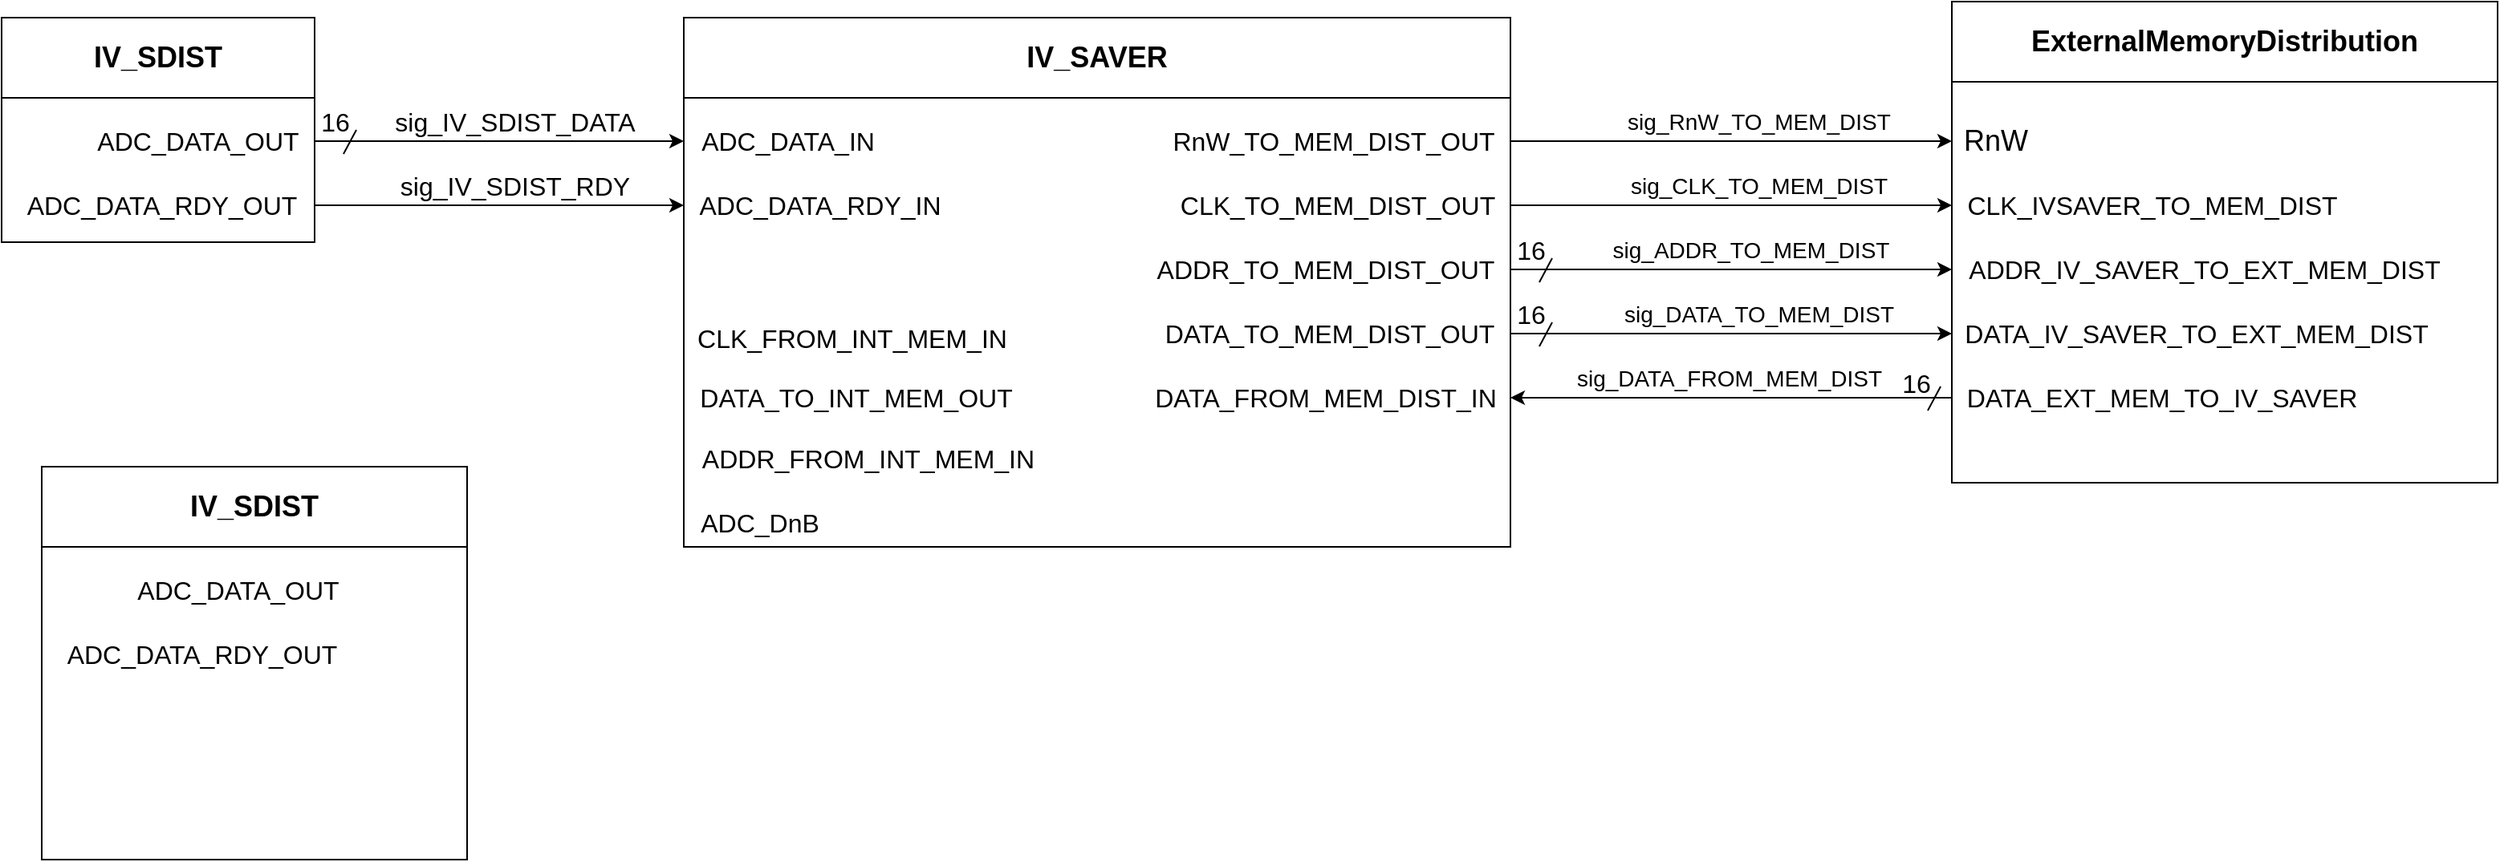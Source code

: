 <mxfile version="24.8.0">
  <diagram name="Side-1" id="_oTLftNo8-tSvcQXOv2-">
    <mxGraphModel dx="1259" dy="662" grid="1" gridSize="5" guides="1" tooltips="1" connect="1" arrows="1" fold="1" page="1" pageScale="1" pageWidth="827" pageHeight="1169" math="0" shadow="0">
      <root>
        <mxCell id="0" />
        <mxCell id="1" parent="0" />
        <mxCell id="xJy_BAHci_6QRdnQFg_u-1" value="&lt;font style=&quot;font-size: 18px;&quot;&gt;IV_SAVER&lt;/font&gt;" style="swimlane;whiteSpace=wrap;html=1;startSize=50;" vertex="1" parent="1">
          <mxGeometry x="490" y="290" width="515" height="330" as="geometry" />
        </mxCell>
        <mxCell id="xJy_BAHci_6QRdnQFg_u-2" value="&lt;span style=&quot;font-size: 16px;&quot;&gt;RnW_TO_MEM_DIST_OUT&lt;/span&gt;" style="text;html=1;align=center;verticalAlign=middle;whiteSpace=wrap;rounded=0;" vertex="1" parent="xJy_BAHci_6QRdnQFg_u-1">
          <mxGeometry x="295" y="67" width="220" height="20" as="geometry" />
        </mxCell>
        <mxCell id="xJy_BAHci_6QRdnQFg_u-3" value="&lt;span style=&quot;font-size: 16px;&quot;&gt;CLK_TO_MEM_DIST_OUT&lt;/span&gt;" style="text;html=1;align=center;verticalAlign=middle;whiteSpace=wrap;rounded=0;" vertex="1" parent="xJy_BAHci_6QRdnQFg_u-1">
          <mxGeometry x="300" y="107" width="215" height="20" as="geometry" />
        </mxCell>
        <mxCell id="xJy_BAHci_6QRdnQFg_u-4" value="&lt;span style=&quot;font-size: 16px;&quot;&gt;ADDR_TO_MEM_DIST_OUT&lt;/span&gt;" style="text;html=1;align=center;verticalAlign=middle;whiteSpace=wrap;rounded=0;" vertex="1" parent="xJy_BAHci_6QRdnQFg_u-1">
          <mxGeometry x="285" y="147" width="230" height="20" as="geometry" />
        </mxCell>
        <mxCell id="xJy_BAHci_6QRdnQFg_u-5" value="&lt;span style=&quot;font-size: 16px;&quot;&gt;DATA_TO_MEM_DIST_OUT&lt;/span&gt;" style="text;html=1;align=center;verticalAlign=middle;whiteSpace=wrap;rounded=0;" vertex="1" parent="xJy_BAHci_6QRdnQFg_u-1">
          <mxGeometry x="290" y="187" width="225" height="20" as="geometry" />
        </mxCell>
        <mxCell id="xJy_BAHci_6QRdnQFg_u-6" value="&lt;span style=&quot;font-size: 16px;&quot;&gt;DATA_FROM_MEM_DIST_IN&lt;/span&gt;" style="text;html=1;align=center;verticalAlign=middle;whiteSpace=wrap;rounded=0;" vertex="1" parent="xJy_BAHci_6QRdnQFg_u-1">
          <mxGeometry x="285" y="227" width="230" height="20" as="geometry" />
        </mxCell>
        <mxCell id="xJy_BAHci_6QRdnQFg_u-7" value="&lt;span style=&quot;font-size: 16px;&quot;&gt;CLK_FROM_INT_MEM_IN&lt;/span&gt;" style="text;html=1;align=center;verticalAlign=middle;whiteSpace=wrap;rounded=0;" vertex="1" parent="xJy_BAHci_6QRdnQFg_u-1">
          <mxGeometry y="190" width="210" height="20" as="geometry" />
        </mxCell>
        <mxCell id="xJy_BAHci_6QRdnQFg_u-8" value="&lt;span style=&quot;font-size: 16px;&quot;&gt;ADDR_FROM_INT_MEM_IN&lt;/span&gt;" style="text;html=1;align=center;verticalAlign=middle;whiteSpace=wrap;rounded=0;" vertex="1" parent="xJy_BAHci_6QRdnQFg_u-1">
          <mxGeometry y="265" width="230" height="20" as="geometry" />
        </mxCell>
        <mxCell id="xJy_BAHci_6QRdnQFg_u-9" value="&lt;span style=&quot;font-size: 16px;&quot;&gt;DATA_TO_INT_MEM_OUT&lt;/span&gt;" style="text;html=1;align=center;verticalAlign=middle;whiteSpace=wrap;rounded=0;" vertex="1" parent="xJy_BAHci_6QRdnQFg_u-1">
          <mxGeometry y="227" width="215" height="20" as="geometry" />
        </mxCell>
        <mxCell id="xJy_BAHci_6QRdnQFg_u-10" value="&lt;span style=&quot;font-size: 16px;&quot;&gt;ADC_DnB&lt;/span&gt;" style="text;html=1;align=center;verticalAlign=middle;whiteSpace=wrap;rounded=0;" vertex="1" parent="xJy_BAHci_6QRdnQFg_u-1">
          <mxGeometry y="305" width="95" height="20" as="geometry" />
        </mxCell>
        <mxCell id="xJy_BAHci_6QRdnQFg_u-11" value="&lt;span style=&quot;font-size: 16px;&quot;&gt;ADC_DATA_IN&lt;/span&gt;" style="text;html=1;align=center;verticalAlign=middle;whiteSpace=wrap;rounded=0;" vertex="1" parent="xJy_BAHci_6QRdnQFg_u-1">
          <mxGeometry y="67" width="130" height="20" as="geometry" />
        </mxCell>
        <mxCell id="xJy_BAHci_6QRdnQFg_u-12" value="&lt;span style=&quot;font-size: 16px;&quot;&gt;ADC_DATA_RDY_IN&lt;/span&gt;" style="text;html=1;align=center;verticalAlign=middle;whiteSpace=wrap;rounded=0;" vertex="1" parent="xJy_BAHci_6QRdnQFg_u-1">
          <mxGeometry y="107" width="170" height="20" as="geometry" />
        </mxCell>
        <mxCell id="xJy_BAHci_6QRdnQFg_u-13" value="&lt;font style=&quot;font-size: 14px;&quot;&gt;sig_RnW_TO_MEM_DIST&lt;/font&gt;" style="text;html=1;align=center;verticalAlign=middle;whiteSpace=wrap;rounded=0;fontSize=14;" vertex="1" parent="1">
          <mxGeometry x="1075" y="345" width="170" height="20" as="geometry" />
        </mxCell>
        <mxCell id="xJy_BAHci_6QRdnQFg_u-14" value="sig_CLK_TO_MEM_DIST" style="text;html=1;align=center;verticalAlign=middle;whiteSpace=wrap;rounded=0;fontSize=14;" vertex="1" parent="1">
          <mxGeometry x="1065" y="385" width="190" height="20" as="geometry" />
        </mxCell>
        <mxCell id="xJy_BAHci_6QRdnQFg_u-15" value="&lt;font style=&quot;font-size: 14px;&quot;&gt;sig_ADDR_TO_MEM_DIST&lt;/font&gt;" style="text;html=1;align=center;verticalAlign=middle;whiteSpace=wrap;rounded=0;fontSize=14;" vertex="1" parent="1">
          <mxGeometry x="1060" y="425" width="190" height="20" as="geometry" />
        </mxCell>
        <mxCell id="xJy_BAHci_6QRdnQFg_u-16" value="&lt;font style=&quot;font-size: 14px;&quot;&gt;sig_DATA_TO_MEM_DIST&lt;/font&gt;" style="text;html=1;align=center;verticalAlign=middle;whiteSpace=wrap;rounded=0;fontSize=14;" vertex="1" parent="1">
          <mxGeometry x="1075" y="465" width="170" height="20" as="geometry" />
        </mxCell>
        <mxCell id="xJy_BAHci_6QRdnQFg_u-17" value="&lt;font style=&quot;font-size: 14px;&quot;&gt;sig_DATA_FROM_MEM_DIST&lt;/font&gt;" style="text;html=1;align=center;verticalAlign=middle;whiteSpace=wrap;rounded=0;fontSize=14;" vertex="1" parent="1">
          <mxGeometry x="1039" y="505" width="205" height="20" as="geometry" />
        </mxCell>
        <mxCell id="xJy_BAHci_6QRdnQFg_u-18" value="&lt;font style=&quot;font-size: 16px;&quot;&gt;16&lt;/font&gt;" style="text;html=1;align=center;verticalAlign=middle;whiteSpace=wrap;rounded=0;" vertex="1" parent="1">
          <mxGeometry x="1005" y="425" width="26" height="20" as="geometry" />
        </mxCell>
        <mxCell id="xJy_BAHci_6QRdnQFg_u-20" value="" style="endArrow=none;html=1;rounded=0;" edge="1" parent="1">
          <mxGeometry width="50" height="50" relative="1" as="geometry">
            <mxPoint x="1023" y="455" as="sourcePoint" />
            <mxPoint x="1031" y="440" as="targetPoint" />
          </mxGeometry>
        </mxCell>
        <mxCell id="xJy_BAHci_6QRdnQFg_u-34" value="&lt;font style=&quot;font-size: 18px;&quot;&gt;ExternalMemoryDistribution&lt;/font&gt;" style="swimlane;whiteSpace=wrap;html=1;startSize=50;" vertex="1" parent="1">
          <mxGeometry x="1280" y="280" width="340" height="300" as="geometry" />
        </mxCell>
        <mxCell id="xJy_BAHci_6QRdnQFg_u-35" value="&lt;font style=&quot;font-size: 18px;&quot;&gt;RnW&lt;/font&gt;" style="text;html=1;align=center;verticalAlign=middle;whiteSpace=wrap;rounded=0;" vertex="1" parent="xJy_BAHci_6QRdnQFg_u-34">
          <mxGeometry y="77" width="55" height="20" as="geometry" />
        </mxCell>
        <mxCell id="xJy_BAHci_6QRdnQFg_u-36" value="&lt;span style=&quot;font-size: 16px;&quot;&gt;CLK_IVSAVER_TO_MEM_DIST&lt;/span&gt;" style="text;html=1;align=center;verticalAlign=middle;whiteSpace=wrap;rounded=0;" vertex="1" parent="xJy_BAHci_6QRdnQFg_u-34">
          <mxGeometry y="117" width="250" height="20" as="geometry" />
        </mxCell>
        <mxCell id="xJy_BAHci_6QRdnQFg_u-37" value="&lt;span style=&quot;font-size: 16px;&quot;&gt;ADDR_IV_SAVER_TO_EXT_MEM_DIST&lt;/span&gt;" style="text;html=1;align=center;verticalAlign=middle;whiteSpace=wrap;rounded=0;" vertex="1" parent="xJy_BAHci_6QRdnQFg_u-34">
          <mxGeometry y="157" width="315" height="20" as="geometry" />
        </mxCell>
        <mxCell id="xJy_BAHci_6QRdnQFg_u-38" value="&lt;span style=&quot;font-size: 16px;&quot;&gt;DATA_IV_SAVER_TO_EXT_MEM_DIST&lt;/span&gt;" style="text;html=1;align=center;verticalAlign=middle;whiteSpace=wrap;rounded=0;" vertex="1" parent="xJy_BAHci_6QRdnQFg_u-34">
          <mxGeometry y="197" width="305" height="20" as="geometry" />
        </mxCell>
        <mxCell id="xJy_BAHci_6QRdnQFg_u-39" value="&lt;span style=&quot;font-size: 16px;&quot;&gt;DATA_EXT_MEM_TO_IV_SAVER&lt;/span&gt;" style="text;html=1;align=center;verticalAlign=middle;whiteSpace=wrap;rounded=0;" vertex="1" parent="xJy_BAHci_6QRdnQFg_u-34">
          <mxGeometry y="237" width="262" height="20" as="geometry" />
        </mxCell>
        <mxCell id="xJy_BAHci_6QRdnQFg_u-40" style="edgeStyle=orthogonalEdgeStyle;rounded=0;orthogonalLoop=1;jettySize=auto;html=1;" edge="1" parent="1" source="xJy_BAHci_6QRdnQFg_u-2" target="xJy_BAHci_6QRdnQFg_u-35">
          <mxGeometry relative="1" as="geometry" />
        </mxCell>
        <mxCell id="xJy_BAHci_6QRdnQFg_u-41" style="edgeStyle=orthogonalEdgeStyle;rounded=0;orthogonalLoop=1;jettySize=auto;html=1;" edge="1" parent="1" source="xJy_BAHci_6QRdnQFg_u-3" target="xJy_BAHci_6QRdnQFg_u-36">
          <mxGeometry relative="1" as="geometry" />
        </mxCell>
        <mxCell id="xJy_BAHci_6QRdnQFg_u-42" style="edgeStyle=orthogonalEdgeStyle;rounded=0;orthogonalLoop=1;jettySize=auto;html=1;" edge="1" parent="1" source="xJy_BAHci_6QRdnQFg_u-4" target="xJy_BAHci_6QRdnQFg_u-37">
          <mxGeometry relative="1" as="geometry" />
        </mxCell>
        <mxCell id="xJy_BAHci_6QRdnQFg_u-44" style="edgeStyle=orthogonalEdgeStyle;rounded=0;orthogonalLoop=1;jettySize=auto;html=1;" edge="1" parent="1" source="xJy_BAHci_6QRdnQFg_u-5" target="xJy_BAHci_6QRdnQFg_u-38">
          <mxGeometry relative="1" as="geometry" />
        </mxCell>
        <mxCell id="xJy_BAHci_6QRdnQFg_u-45" value="&lt;font style=&quot;font-size: 16px;&quot;&gt;16&lt;/font&gt;" style="text;html=1;align=center;verticalAlign=middle;whiteSpace=wrap;rounded=0;" vertex="1" parent="1">
          <mxGeometry x="1005" y="465" width="26" height="20" as="geometry" />
        </mxCell>
        <mxCell id="xJy_BAHci_6QRdnQFg_u-46" value="" style="endArrow=none;html=1;rounded=0;" edge="1" parent="1">
          <mxGeometry width="50" height="50" relative="1" as="geometry">
            <mxPoint x="1023" y="495" as="sourcePoint" />
            <mxPoint x="1031" y="480" as="targetPoint" />
          </mxGeometry>
        </mxCell>
        <mxCell id="xJy_BAHci_6QRdnQFg_u-47" style="edgeStyle=orthogonalEdgeStyle;rounded=0;orthogonalLoop=1;jettySize=auto;html=1;" edge="1" parent="1" source="xJy_BAHci_6QRdnQFg_u-39" target="xJy_BAHci_6QRdnQFg_u-6">
          <mxGeometry relative="1" as="geometry" />
        </mxCell>
        <mxCell id="xJy_BAHci_6QRdnQFg_u-48" value="" style="endArrow=none;html=1;rounded=0;" edge="1" parent="1">
          <mxGeometry width="50" height="50" relative="1" as="geometry">
            <mxPoint x="1265" y="535" as="sourcePoint" />
            <mxPoint x="1273" y="520" as="targetPoint" />
          </mxGeometry>
        </mxCell>
        <mxCell id="xJy_BAHci_6QRdnQFg_u-49" value="&lt;font style=&quot;font-size: 16px;&quot;&gt;16&lt;/font&gt;" style="text;html=1;align=center;verticalAlign=middle;whiteSpace=wrap;rounded=0;" vertex="1" parent="1">
          <mxGeometry x="1245" y="508" width="26" height="20" as="geometry" />
        </mxCell>
        <mxCell id="xJy_BAHci_6QRdnQFg_u-50" value="&lt;font style=&quot;font-size: 18px;&quot;&gt;IV_SDIST&lt;/font&gt;" style="swimlane;whiteSpace=wrap;html=1;startSize=50;" vertex="1" parent="1">
          <mxGeometry x="65" y="290" width="195" height="140" as="geometry" />
        </mxCell>
        <mxCell id="xJy_BAHci_6QRdnQFg_u-51" value="&lt;span style=&quot;font-size: 16px;&quot;&gt;ADC_DATA_OUT&lt;/span&gt;" style="text;html=1;align=center;verticalAlign=middle;whiteSpace=wrap;rounded=0;" vertex="1" parent="xJy_BAHci_6QRdnQFg_u-50">
          <mxGeometry x="50" y="67" width="145" height="20" as="geometry" />
        </mxCell>
        <mxCell id="xJy_BAHci_6QRdnQFg_u-52" value="&lt;span style=&quot;font-size: 16px;&quot;&gt;ADC_DATA_RDY_OUT&lt;/span&gt;" style="text;html=1;align=center;verticalAlign=middle;whiteSpace=wrap;rounded=0;" vertex="1" parent="xJy_BAHci_6QRdnQFg_u-50">
          <mxGeometry x="5" y="107" width="190" height="20" as="geometry" />
        </mxCell>
        <mxCell id="xJy_BAHci_6QRdnQFg_u-62" style="edgeStyle=orthogonalEdgeStyle;rounded=0;orthogonalLoop=1;jettySize=auto;html=1;" edge="1" parent="1" source="xJy_BAHci_6QRdnQFg_u-51" target="xJy_BAHci_6QRdnQFg_u-11">
          <mxGeometry relative="1" as="geometry" />
        </mxCell>
        <mxCell id="xJy_BAHci_6QRdnQFg_u-63" style="edgeStyle=orthogonalEdgeStyle;rounded=0;orthogonalLoop=1;jettySize=auto;html=1;" edge="1" parent="1" source="xJy_BAHci_6QRdnQFg_u-52" target="xJy_BAHci_6QRdnQFg_u-12">
          <mxGeometry relative="1" as="geometry" />
        </mxCell>
        <mxCell id="xJy_BAHci_6QRdnQFg_u-64" value="&lt;span style=&quot;font-size: 16px;&quot;&gt;sig_IV_SDIST_DATA&lt;/span&gt;" style="text;html=1;align=center;verticalAlign=middle;whiteSpace=wrap;rounded=0;" vertex="1" parent="1">
          <mxGeometry x="300" y="345" width="170" height="20" as="geometry" />
        </mxCell>
        <mxCell id="xJy_BAHci_6QRdnQFg_u-65" value="&lt;span style=&quot;font-size: 16px;&quot;&gt;sig_IV_SDIST_RDY&lt;/span&gt;" style="text;html=1;align=center;verticalAlign=middle;whiteSpace=wrap;rounded=0;" vertex="1" parent="1">
          <mxGeometry x="300" y="385" width="170" height="20" as="geometry" />
        </mxCell>
        <mxCell id="xJy_BAHci_6QRdnQFg_u-66" value="&lt;font style=&quot;font-size: 16px;&quot;&gt;16&lt;/font&gt;" style="text;html=1;align=center;verticalAlign=middle;whiteSpace=wrap;rounded=0;" vertex="1" parent="1">
          <mxGeometry x="260" y="345" width="26" height="20" as="geometry" />
        </mxCell>
        <mxCell id="xJy_BAHci_6QRdnQFg_u-67" value="" style="endArrow=none;html=1;rounded=0;" edge="1" parent="1">
          <mxGeometry width="50" height="50" relative="1" as="geometry">
            <mxPoint x="278" y="375" as="sourcePoint" />
            <mxPoint x="286" y="360" as="targetPoint" />
          </mxGeometry>
        </mxCell>
        <mxCell id="xJy_BAHci_6QRdnQFg_u-68" value="&lt;font style=&quot;font-size: 18px;&quot;&gt;IV_SDIST&lt;/font&gt;" style="swimlane;whiteSpace=wrap;html=1;startSize=50;" vertex="1" parent="1">
          <mxGeometry x="90" y="570" width="265" height="245" as="geometry" />
        </mxCell>
        <mxCell id="xJy_BAHci_6QRdnQFg_u-69" value="&lt;span style=&quot;font-size: 16px;&quot;&gt;ADC_DATA_OUT&lt;/span&gt;" style="text;html=1;align=center;verticalAlign=middle;whiteSpace=wrap;rounded=0;" vertex="1" parent="xJy_BAHci_6QRdnQFg_u-68">
          <mxGeometry x="50" y="67" width="145" height="20" as="geometry" />
        </mxCell>
        <mxCell id="xJy_BAHci_6QRdnQFg_u-70" value="&lt;span style=&quot;font-size: 16px;&quot;&gt;ADC_DATA_RDY_OUT&lt;/span&gt;" style="text;html=1;align=center;verticalAlign=middle;whiteSpace=wrap;rounded=0;" vertex="1" parent="xJy_BAHci_6QRdnQFg_u-68">
          <mxGeometry x="5" y="107" width="190" height="20" as="geometry" />
        </mxCell>
      </root>
    </mxGraphModel>
  </diagram>
</mxfile>
